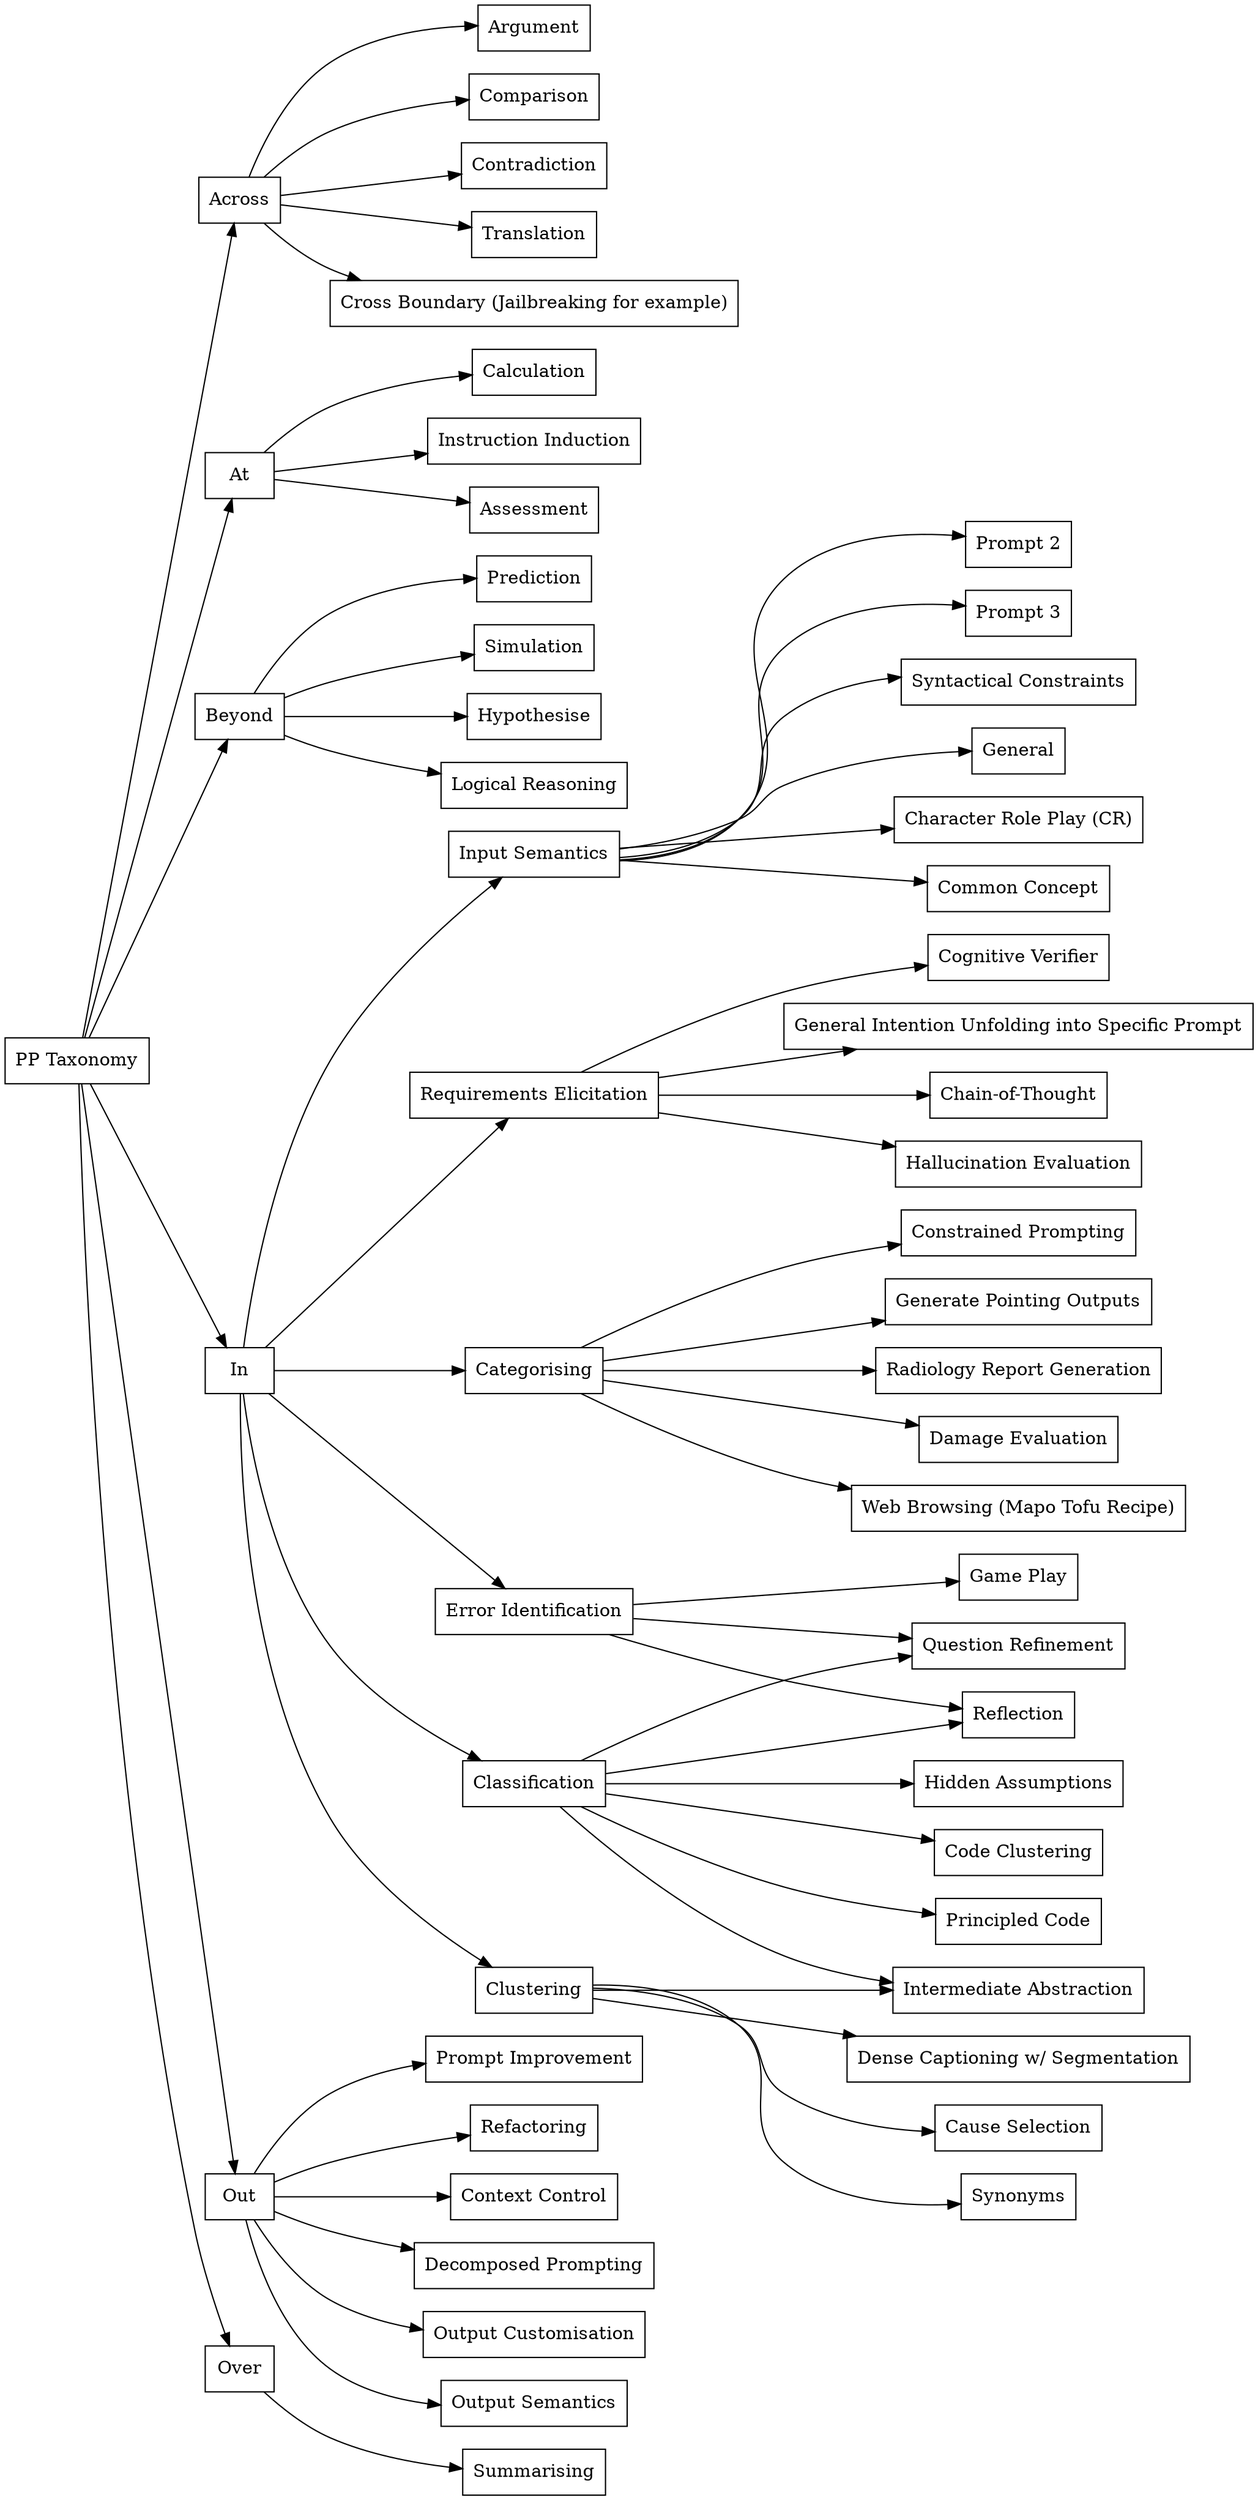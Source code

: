 digraph G {
    rankdir="LR";
    node [shape=box];
    "PP Taxonomy" -> "Across";
    "PP Taxonomy" -> "At";
    "PP Taxonomy" -> "Beyond";
    "PP Taxonomy" -> "In";
    "PP Taxonomy" -> "Out";
    "PP Taxonomy" -> "Over";
    "Across" -> "Argument";
    "Across" -> "Comparison";
    "Across" -> "Contradiction";
    "Across" -> "Translation";
    "Across" -> "Cross Boundary (Jailbreaking for example)";
    "At" -> "Assessment";
    "At" -> "Calculation";
    "At" -> "Instruction Induction";
    "Beyond" -> "Hypothesise";
    "Beyond" -> "Logical Reasoning";
    "Beyond" -> "Prediction";
    "Beyond" -> "Simulation";
    "In" -> "Categorising";
    "Categorising" -> "Constrained Prompting";
    "Categorising" -> "Generate Pointing Outputs";
    "Categorising" -> "Radiology Report Generation";
    "Categorising" -> "Damage Evaluation";
    "Categorising" -> "Web Browsing (Mapo Tofu Recipe)";
    "In" -> "Classification";
    "Classification" -> "Question Refinement";
    "Classification" -> "Code Clustering";
    "Classification" -> "Intermediate Abstraction";
    "Classification" -> "Principled Code";
    "Classification" -> "Hidden Assumptions";
    "Classification" -> "Reflection";
    "In" -> "Clustering";
    "Clustering" -> "Cause Selection";
    "Clustering" -> "Synonyms";
    "Clustering" -> "Intermediate Abstraction";
    "Clustering" -> "Dense Captioning w/ Segmentation";
    "In" -> "Error Identification";
    "Error Identification" -> "Question Refinement";
    "Error Identification" -> "Reflection";
    "Error Identification" -> "Game Play";
    "In" -> "Input Semantics";
    "Input Semantics" -> "Character Role Play (CR)";
    "Input Semantics" -> "Common Concept";
    "Input Semantics" -> "Prompt 2";
    "Input Semantics" -> "Prompt 3";
    "Input Semantics" -> "Syntactical Constraints";
    "Input Semantics" -> "General";
    "In" -> "Requirements Elicitation";
    "Requirements Elicitation" -> "Cognitive Verifier";
    "Requirements Elicitation" -> "General Intention Unfolding into Specific Prompt";
    "Requirements Elicitation" -> "Chain-of-Thought";
    "Requirements Elicitation" -> "Hallucination Evaluation";
    "Out" -> "Context Control";
    "Out" -> "Decomposed Prompting";
    "Out" -> "Output Customisation";
    "Out" -> "Output Semantics";
    "Out" -> "Prompt Improvement";
    "Out" -> "Refactoring";
    "Over" -> "Summarising";
}